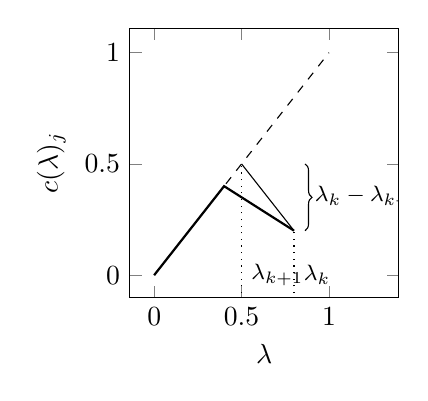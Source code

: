 \begin{tikzpicture}
\begin{axis}[
    ylabel = \(c (\lambda)_j\),
    xlabel = \(\lambda\),
    xmax = 1.4,
    ymin = -0.1,
    width = 5cm,
    height = 5cm
]
\addplot[style = dashed]
    coordinates {
        (0,0)
        (1,1)
    };
\addplot[]
    coordinates {
        (0.8,0.2)
        (0.5,0.5)
    };
\addplot[thick]
    coordinates {
        (0.8,0.2)
        (0.4,0.4)
        (0,0)
    };
\draw [decorate,decoration={brace},xshift=4pt]
(0.8,0.5) -- (0.8,0.2)node [right,black,midway] {\footnotesize
$\lambda_{k}-\lambda_{k + 1}$};

\addplot[style=dotted]
    coordinates {
        (0.5,-0.2)
        (0.5,0.5)
    };
\addplot[style=dotted]
    coordinates {
        (0.8,-0.2)
        (0.8,0.2)
    };
\node [right] at (0.5,0) {\footnotesize$\lambda_{k + 1}$};
\node [right] at (0.8,0) {\footnotesize$\lambda_{k}$};
\end{axis}
\end{tikzpicture}
